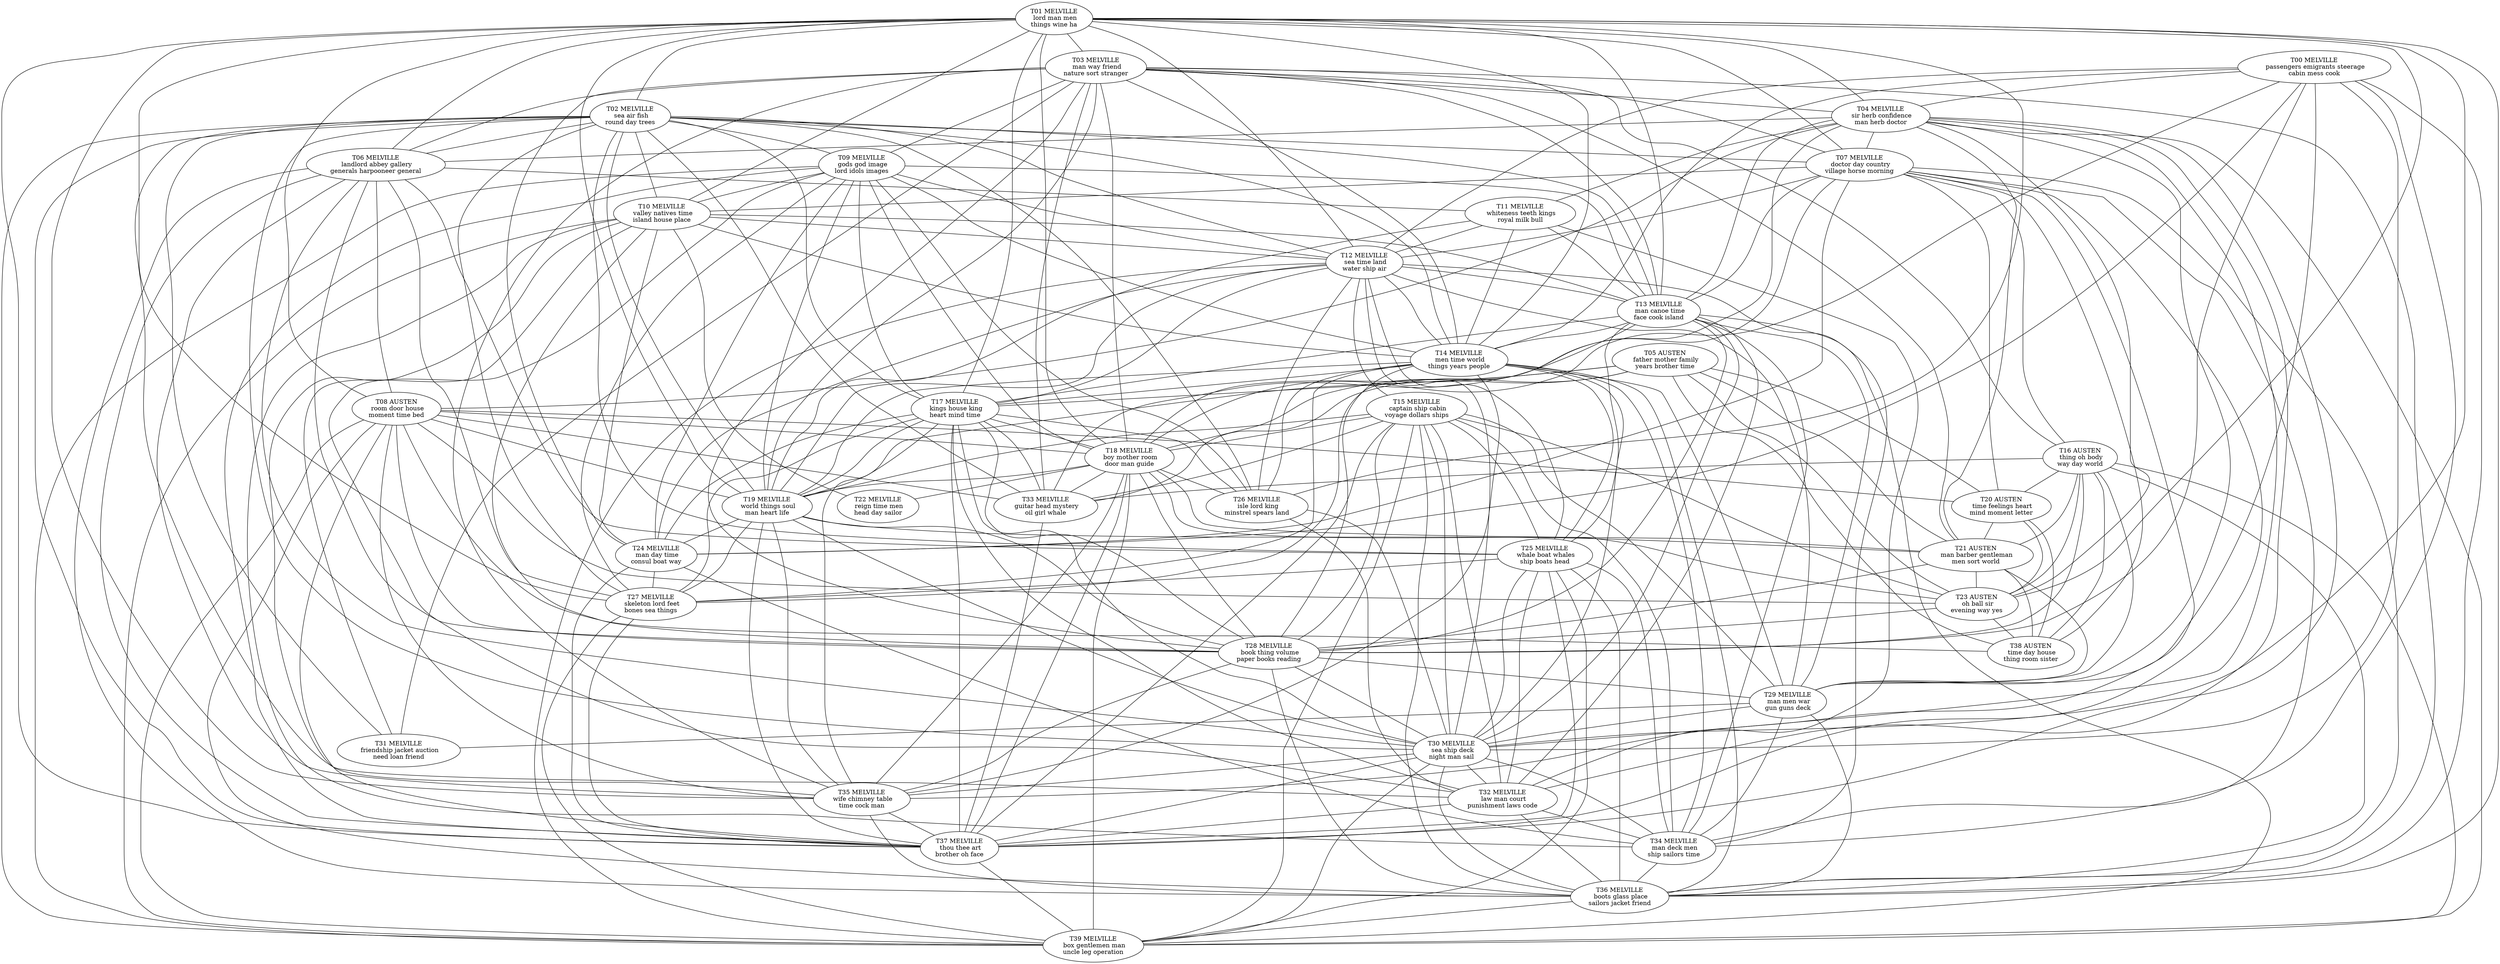 graph G {
# Nodes
	T00 [label="T00 MELVILLE
 passengers emigrants steerage
cabin mess cook"]
	T01 [label="T01 MELVILLE
 lord man men
things wine ha"]
	T02 [label="T02 MELVILLE
 sea air fish
round day trees"]
	T03 [label="T03 MELVILLE
 man way friend
nature sort stranger"]
	T04 [label="T04 MELVILLE
 sir herb confidence
man herb doctor"]
	T05 [label="T05 AUSTEN
 father mother family
years brother time"]
	T06 [label="T06 MELVILLE
 landlord abbey gallery
generals harpooneer general"]
	T07 [label="T07 MELVILLE
 doctor day country
village horse morning"]
	T08 [label="T08 AUSTEN
 room door house
moment time bed"]
	T09 [label="T09 MELVILLE
 gods god image
lord idols images"]
	T10 [label="T10 MELVILLE
 valley natives time
island house place"]
	T11 [label="T11 MELVILLE
 whiteness teeth kings
royal milk bull"]
	T12 [label="T12 MELVILLE
 sea time land
water ship air"]
	T13 [label="T13 MELVILLE
 man canoe time
face cook island"]
	T14 [label="T14 MELVILLE
 men time world
things years people"]
	T15 [label="T15 MELVILLE
 captain ship cabin
voyage dollars ships"]
	T16 [label="T16 AUSTEN
 thing oh body
way day world"]
	T17 [label="T17 MELVILLE
 kings house king
heart mind time"]
	T18 [label="T18 MELVILLE
 boy mother room
door man guide"]
	T19 [label="T19 MELVILLE
 world things soul
man heart life"]
	T20 [label="T20 AUSTEN
 time feelings heart
mind moment letter"]
	T21 [label="T21 AUSTEN
 man barber gentleman
men sort world"]
	T22 [label="T22 MELVILLE
 reign time men
head day sailor"]
	T23 [label="T23 AUSTEN
 oh ball sir
evening way yes"]
	T24 [label="T24 MELVILLE
 man day time
consul boat way"]
	T25 [label="T25 MELVILLE
 whale boat whales
ship boats head"]
	T26 [label="T26 MELVILLE
 isle lord king
minstrel spears land"]
	T27 [label="T27 MELVILLE
 skeleton lord feet
bones sea things"]
	T28 [label="T28 MELVILLE
 book thing volume
paper books reading"]
	T29 [label="T29 MELVILLE
 man men war
gun guns deck"]
	T30 [label="T30 MELVILLE
 sea ship deck
night man sail"]
	T31 [label="T31 MELVILLE
 friendship jacket auction
need loan friend"]
	T32 [label="T32 MELVILLE
 law man court
punishment laws code"]
	T33 [label="T33 MELVILLE
 guitar head mystery
oil girl whale"]
	T34 [label="T34 MELVILLE
 man deck men
ship sailors time"]
	T35 [label="T35 MELVILLE
 wife chimney table
time cock man"]
	T36 [label="T36 MELVILLE
 boots glass place
sailors jacket friend"]
	T37 [label="T37 MELVILLE
 thou thee art
brother oh face"]
	T38 [label="T38 AUSTEN
 time day house
thing room sister"]
	T39 [label="T39 MELVILLE
 box gentlemen man
uncle leg operation"]
# Edges
	T00 -- T04
	T00 -- T12
	T00 -- T14
	T00 -- T18
	T00 -- T24
	T00 -- T28
	T00 -- T29
	T00 -- T30
	T00 -- T34
	T00 -- T36
	T01 -- T02
	T01 -- T03
	T01 -- T04
	T01 -- T06
	T01 -- T07
	T01 -- T08
	T01 -- T10
	T01 -- T12
	T01 -- T13
	T01 -- T14
	T01 -- T17
	T01 -- T18
	T01 -- T19
	T01 -- T23
	T01 -- T26
	T01 -- T27
	T01 -- T30
	T01 -- T35
	T01 -- T36
	T01 -- T37
	T02 -- T06
	T02 -- T07
	T02 -- T09
	T02 -- T10
	T02 -- T12
	T02 -- T13
	T02 -- T14
	T02 -- T17
	T02 -- T19
	T02 -- T25
	T02 -- T26
	T02 -- T27
	T02 -- T30
	T02 -- T31
	T02 -- T32
	T02 -- T33
	T02 -- T37
	T02 -- T39
	T03 -- T04
	T03 -- T06
	T03 -- T07
	T03 -- T09
	T03 -- T13
	T03 -- T14
	T03 -- T16
	T03 -- T18
	T03 -- T19
	T03 -- T21
	T03 -- T24
	T03 -- T28
	T03 -- T31
	T03 -- T33
	T03 -- T35
	T03 -- T36
	T04 -- T06
	T04 -- T07
	T04 -- T08
	T04 -- T11
	T04 -- T13
	T04 -- T18
	T04 -- T21
	T04 -- T23
	T04 -- T29
	T04 -- T30
	T04 -- T32
	T04 -- T37
	T04 -- T39
	T05 -- T17
	T05 -- T18
	T05 -- T19
	T05 -- T20
	T05 -- T21
	T05 -- T23
	T05 -- T33
	T05 -- T38
	T06 -- T08
	T06 -- T11
	T06 -- T25
	T06 -- T27
	T06 -- T28
	T06 -- T30
	T06 -- T35
	T06 -- T36
	T06 -- T37
	T07 -- T10
	T07 -- T12
	T07 -- T13
	T07 -- T16
	T07 -- T20
	T07 -- T24
	T07 -- T33
	T07 -- T34
	T07 -- T35
	T07 -- T36
	T07 -- T37
	T07 -- T38
	T08 -- T18
	T08 -- T19
	T08 -- T20
	T08 -- T23
	T08 -- T28
	T08 -- T33
	T08 -- T35
	T08 -- T36
	T08 -- T37
	T08 -- T38
	T08 -- T39
	T09 -- T10
	T09 -- T12
	T09 -- T13
	T09 -- T14
	T09 -- T17
	T09 -- T18
	T09 -- T19
	T09 -- T24
	T09 -- T26
	T09 -- T27
	T09 -- T32
	T09 -- T37
	T09 -- T39
	T10 -- T12
	T10 -- T13
	T10 -- T14
	T10 -- T22
	T10 -- T24
	T10 -- T28
	T10 -- T31
	T10 -- T34
	T10 -- T35
	T10 -- T39
	T11 -- T12
	T11 -- T13
	T11 -- T14
	T11 -- T19
	T11 -- T32
	T12 -- T13
	T12 -- T14
	T12 -- T15
	T12 -- T17
	T12 -- T19
	T12 -- T24
	T12 -- T25
	T12 -- T26
	T12 -- T29
	T12 -- T30
	T12 -- T34
	T12 -- T39
	T13 -- T14
	T13 -- T17
	T13 -- T25
	T13 -- T27
	T13 -- T28
	T13 -- T29
	T13 -- T30
	T13 -- T32
	T13 -- T34
	T13 -- T39
	T14 -- T17
	T14 -- T19
	T14 -- T25
	T14 -- T26
	T14 -- T27
	T14 -- T28
	T14 -- T29
	T14 -- T30
	T14 -- T34
	T14 -- T35
	T14 -- T36
	T15 -- T18
	T15 -- T19
	T15 -- T23
	T15 -- T25
	T15 -- T28
	T15 -- T29
	T15 -- T30
	T15 -- T32
	T15 -- T33
	T15 -- T34
	T15 -- T36
	T15 -- T37
	T15 -- T39
	T16 -- T20
	T16 -- T21
	T16 -- T23
	T16 -- T28
	T16 -- T29
	T16 -- T33
	T16 -- T36
	T16 -- T38
	T16 -- T39
	T17 -- T18
	T17 -- T19
	T17 -- T24
	T17 -- T26
	T17 -- T27
	T17 -- T28
	T17 -- T30
	T17 -- T32
	T17 -- T33
	T17 -- T35
	T17 -- T37
	T18 -- T19
	T18 -- T21
	T18 -- T22
	T18 -- T23
	T18 -- T26
	T18 -- T28
	T18 -- T33
	T18 -- T35
	T18 -- T37
	T18 -- T39
	T19 -- T21
	T19 -- T24
	T19 -- T27
	T19 -- T28
	T19 -- T30
	T19 -- T35
	T19 -- T37
	T20 -- T21
	T20 -- T23
	T20 -- T38
	T21 -- T23
	T21 -- T28
	T21 -- T29
	T21 -- T38
	T23 -- T28
	T23 -- T38
	T24 -- T27
	T24 -- T34
	T24 -- T37
	T25 -- T27
	T25 -- T30
	T25 -- T32
	T25 -- T34
	T25 -- T36
	T25 -- T37
	T25 -- T39
	T26 -- T30
	T26 -- T32
	T27 -- T37
	T27 -- T39
	T28 -- T29
	T28 -- T30
	T28 -- T35
	T28 -- T36
	T29 -- T30
	T29 -- T31
	T29 -- T34
	T29 -- T36
	T30 -- T32
	T30 -- T34
	T30 -- T35
	T30 -- T36
	T30 -- T37
	T30 -- T39
	T32 -- T34
	T32 -- T36
	T32 -- T37
	T33 -- T37
	T34 -- T36
	T35 -- T36
	T35 -- T37
	T36 -- T39
	T37 -- T39
}
